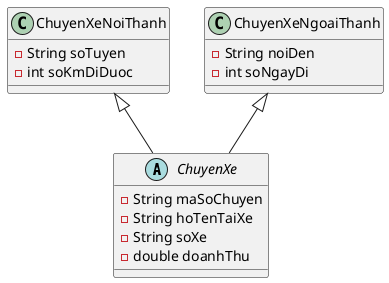 @startuml
'https://plantuml.com/class-diagram

abstract class ChuyenXe {
    - String maSoChuyen
    - String hoTenTaiXe
    - String soXe
    - double doanhThu
}

class ChuyenXeNoiThanh {
    - String soTuyen
    - int soKmDiDuoc
}

class ChuyenXeNgoaiThanh {
    - String noiDen
    - int soNgayDi
}

ChuyenXeNoiThanh <|-- ChuyenXe
ChuyenXeNgoaiThanh <|-- ChuyenXe

@enduml